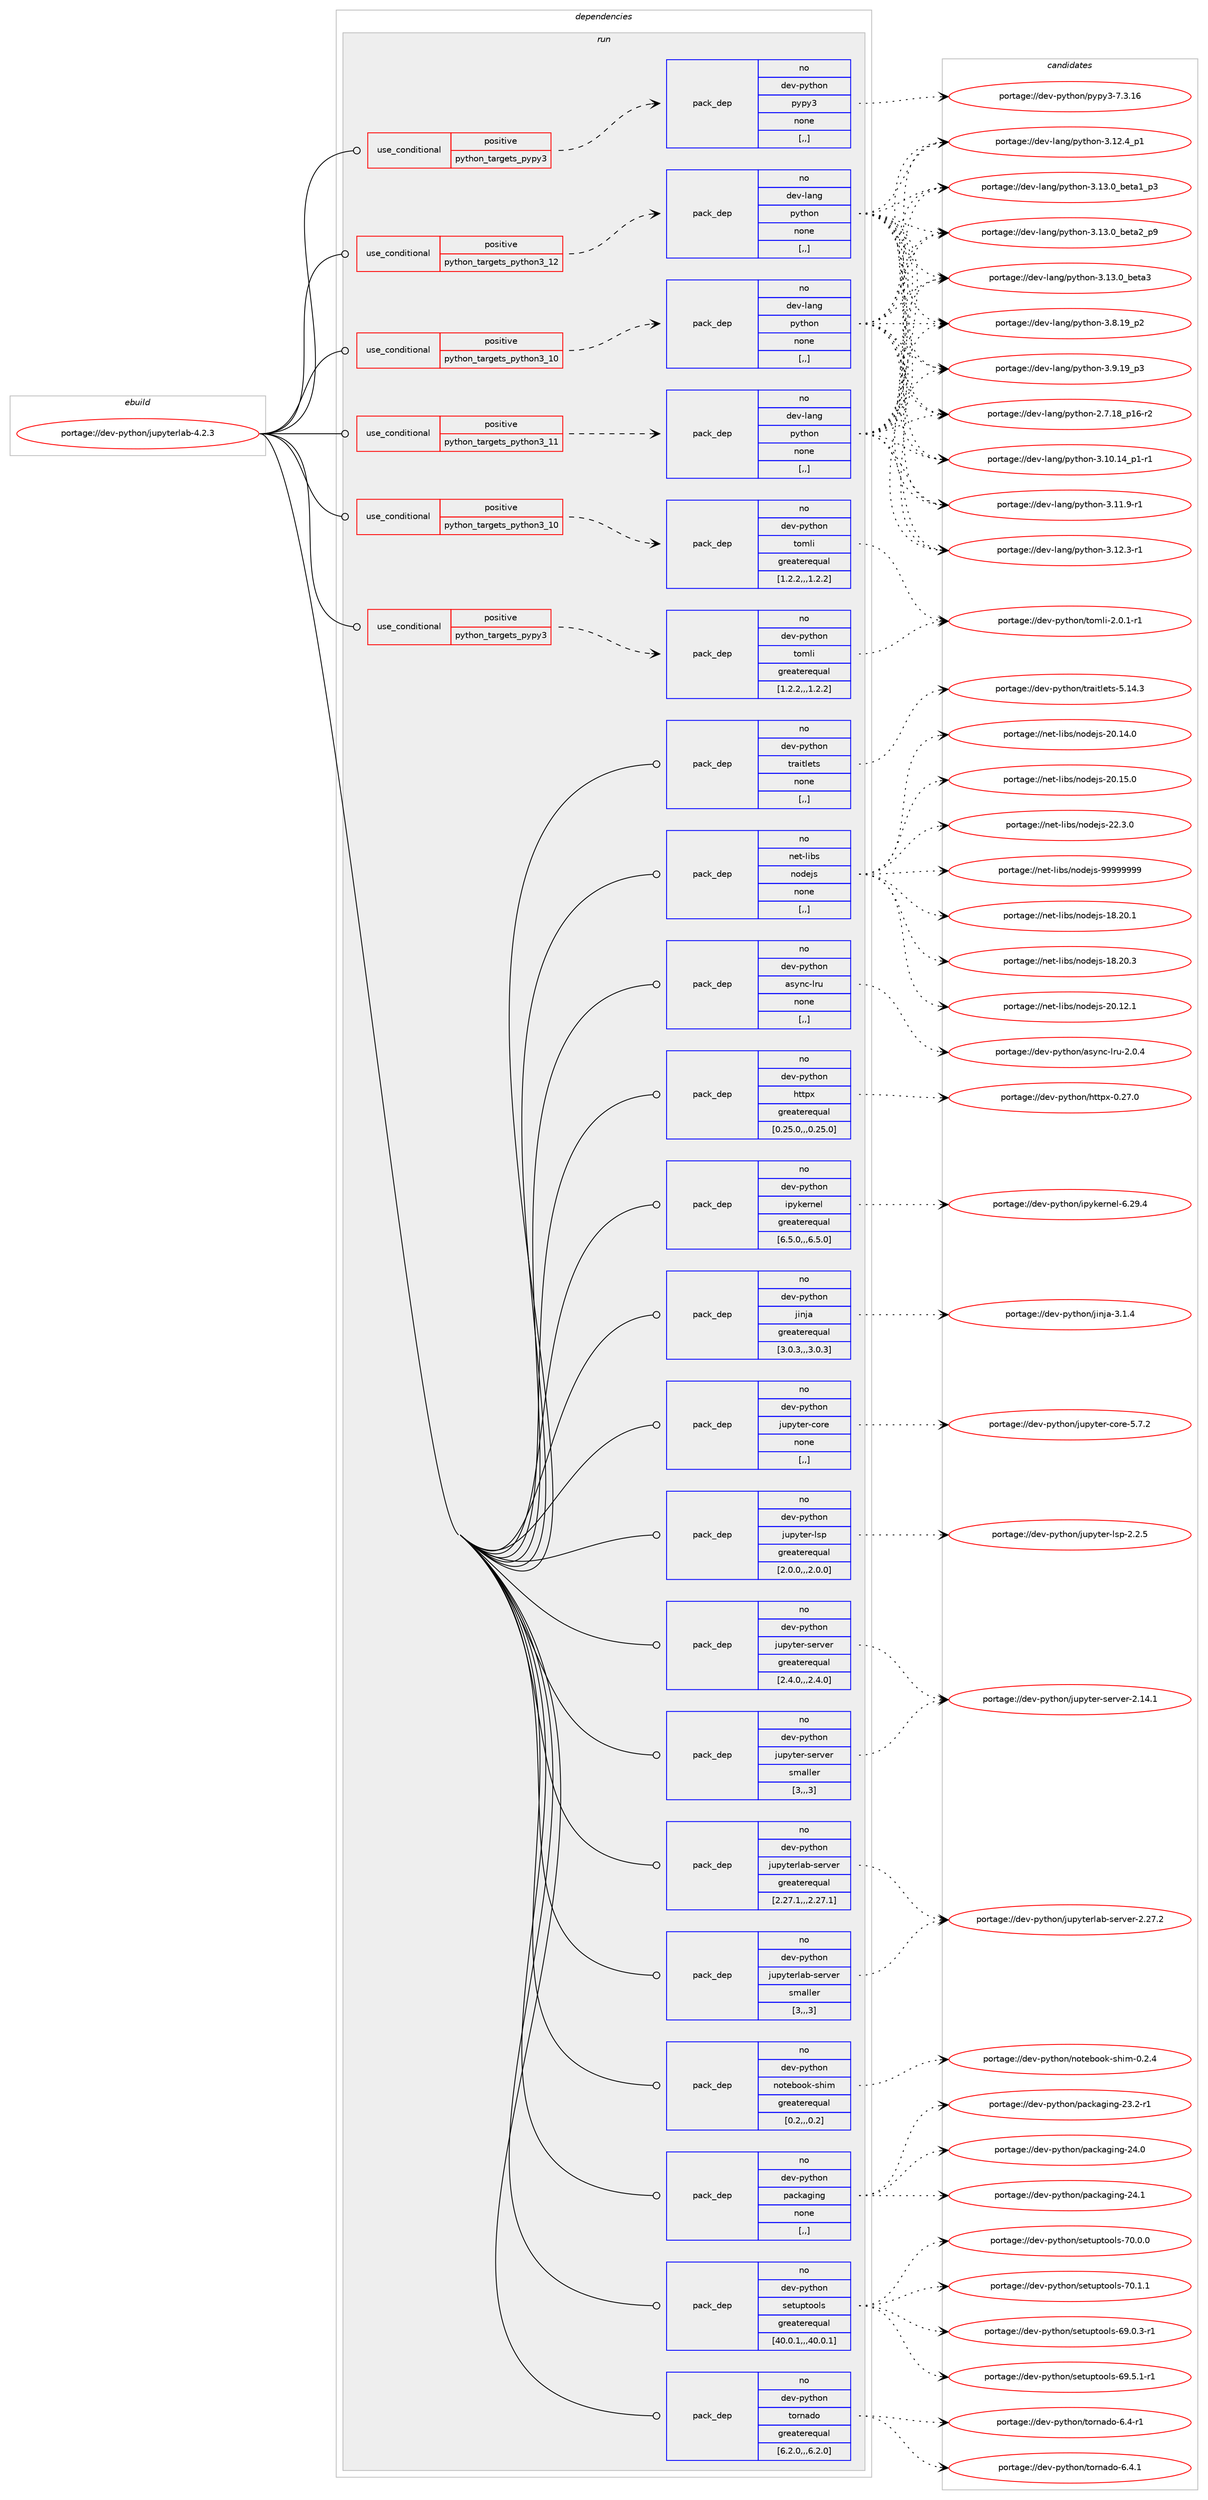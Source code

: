 digraph prolog {

# *************
# Graph options
# *************

newrank=true;
concentrate=true;
compound=true;
graph [rankdir=LR,fontname=Helvetica,fontsize=10,ranksep=1.5];#, ranksep=2.5, nodesep=0.2];
edge  [arrowhead=vee];
node  [fontname=Helvetica,fontsize=10];

# **********
# The ebuild
# **********

subgraph cluster_leftcol {
color=gray;
rank=same;
label=<<i>ebuild</i>>;
id [label="portage://dev-python/jupyterlab-4.2.3", color=red, width=4, href="../dev-python/jupyterlab-4.2.3.svg"];
}

# ****************
# The dependencies
# ****************

subgraph cluster_midcol {
color=gray;
label=<<i>dependencies</i>>;
subgraph cluster_compile {
fillcolor="#eeeeee";
style=filled;
label=<<i>compile</i>>;
}
subgraph cluster_compileandrun {
fillcolor="#eeeeee";
style=filled;
label=<<i>compile and run</i>>;
}
subgraph cluster_run {
fillcolor="#eeeeee";
style=filled;
label=<<i>run</i>>;
subgraph cond33162 {
dependency146181 [label=<<TABLE BORDER="0" CELLBORDER="1" CELLSPACING="0" CELLPADDING="4"><TR><TD ROWSPAN="3" CELLPADDING="10">use_conditional</TD></TR><TR><TD>positive</TD></TR><TR><TD>python_targets_pypy3</TD></TR></TABLE>>, shape=none, color=red];
subgraph pack111804 {
dependency146182 [label=<<TABLE BORDER="0" CELLBORDER="1" CELLSPACING="0" CELLPADDING="4" WIDTH="220"><TR><TD ROWSPAN="6" CELLPADDING="30">pack_dep</TD></TR><TR><TD WIDTH="110">no</TD></TR><TR><TD>dev-python</TD></TR><TR><TD>pypy3</TD></TR><TR><TD>none</TD></TR><TR><TD>[,,]</TD></TR></TABLE>>, shape=none, color=blue];
}
dependency146181:e -> dependency146182:w [weight=20,style="dashed",arrowhead="vee"];
}
id:e -> dependency146181:w [weight=20,style="solid",arrowhead="odot"];
subgraph cond33163 {
dependency146183 [label=<<TABLE BORDER="0" CELLBORDER="1" CELLSPACING="0" CELLPADDING="4"><TR><TD ROWSPAN="3" CELLPADDING="10">use_conditional</TD></TR><TR><TD>positive</TD></TR><TR><TD>python_targets_pypy3</TD></TR></TABLE>>, shape=none, color=red];
subgraph pack111805 {
dependency146184 [label=<<TABLE BORDER="0" CELLBORDER="1" CELLSPACING="0" CELLPADDING="4" WIDTH="220"><TR><TD ROWSPAN="6" CELLPADDING="30">pack_dep</TD></TR><TR><TD WIDTH="110">no</TD></TR><TR><TD>dev-python</TD></TR><TR><TD>tomli</TD></TR><TR><TD>greaterequal</TD></TR><TR><TD>[1.2.2,,,1.2.2]</TD></TR></TABLE>>, shape=none, color=blue];
}
dependency146183:e -> dependency146184:w [weight=20,style="dashed",arrowhead="vee"];
}
id:e -> dependency146183:w [weight=20,style="solid",arrowhead="odot"];
subgraph cond33164 {
dependency146185 [label=<<TABLE BORDER="0" CELLBORDER="1" CELLSPACING="0" CELLPADDING="4"><TR><TD ROWSPAN="3" CELLPADDING="10">use_conditional</TD></TR><TR><TD>positive</TD></TR><TR><TD>python_targets_python3_10</TD></TR></TABLE>>, shape=none, color=red];
subgraph pack111806 {
dependency146186 [label=<<TABLE BORDER="0" CELLBORDER="1" CELLSPACING="0" CELLPADDING="4" WIDTH="220"><TR><TD ROWSPAN="6" CELLPADDING="30">pack_dep</TD></TR><TR><TD WIDTH="110">no</TD></TR><TR><TD>dev-lang</TD></TR><TR><TD>python</TD></TR><TR><TD>none</TD></TR><TR><TD>[,,]</TD></TR></TABLE>>, shape=none, color=blue];
}
dependency146185:e -> dependency146186:w [weight=20,style="dashed",arrowhead="vee"];
}
id:e -> dependency146185:w [weight=20,style="solid",arrowhead="odot"];
subgraph cond33165 {
dependency146187 [label=<<TABLE BORDER="0" CELLBORDER="1" CELLSPACING="0" CELLPADDING="4"><TR><TD ROWSPAN="3" CELLPADDING="10">use_conditional</TD></TR><TR><TD>positive</TD></TR><TR><TD>python_targets_python3_10</TD></TR></TABLE>>, shape=none, color=red];
subgraph pack111807 {
dependency146188 [label=<<TABLE BORDER="0" CELLBORDER="1" CELLSPACING="0" CELLPADDING="4" WIDTH="220"><TR><TD ROWSPAN="6" CELLPADDING="30">pack_dep</TD></TR><TR><TD WIDTH="110">no</TD></TR><TR><TD>dev-python</TD></TR><TR><TD>tomli</TD></TR><TR><TD>greaterequal</TD></TR><TR><TD>[1.2.2,,,1.2.2]</TD></TR></TABLE>>, shape=none, color=blue];
}
dependency146187:e -> dependency146188:w [weight=20,style="dashed",arrowhead="vee"];
}
id:e -> dependency146187:w [weight=20,style="solid",arrowhead="odot"];
subgraph cond33166 {
dependency146189 [label=<<TABLE BORDER="0" CELLBORDER="1" CELLSPACING="0" CELLPADDING="4"><TR><TD ROWSPAN="3" CELLPADDING="10">use_conditional</TD></TR><TR><TD>positive</TD></TR><TR><TD>python_targets_python3_11</TD></TR></TABLE>>, shape=none, color=red];
subgraph pack111808 {
dependency146190 [label=<<TABLE BORDER="0" CELLBORDER="1" CELLSPACING="0" CELLPADDING="4" WIDTH="220"><TR><TD ROWSPAN="6" CELLPADDING="30">pack_dep</TD></TR><TR><TD WIDTH="110">no</TD></TR><TR><TD>dev-lang</TD></TR><TR><TD>python</TD></TR><TR><TD>none</TD></TR><TR><TD>[,,]</TD></TR></TABLE>>, shape=none, color=blue];
}
dependency146189:e -> dependency146190:w [weight=20,style="dashed",arrowhead="vee"];
}
id:e -> dependency146189:w [weight=20,style="solid",arrowhead="odot"];
subgraph cond33167 {
dependency146191 [label=<<TABLE BORDER="0" CELLBORDER="1" CELLSPACING="0" CELLPADDING="4"><TR><TD ROWSPAN="3" CELLPADDING="10">use_conditional</TD></TR><TR><TD>positive</TD></TR><TR><TD>python_targets_python3_12</TD></TR></TABLE>>, shape=none, color=red];
subgraph pack111809 {
dependency146192 [label=<<TABLE BORDER="0" CELLBORDER="1" CELLSPACING="0" CELLPADDING="4" WIDTH="220"><TR><TD ROWSPAN="6" CELLPADDING="30">pack_dep</TD></TR><TR><TD WIDTH="110">no</TD></TR><TR><TD>dev-lang</TD></TR><TR><TD>python</TD></TR><TR><TD>none</TD></TR><TR><TD>[,,]</TD></TR></TABLE>>, shape=none, color=blue];
}
dependency146191:e -> dependency146192:w [weight=20,style="dashed",arrowhead="vee"];
}
id:e -> dependency146191:w [weight=20,style="solid",arrowhead="odot"];
subgraph pack111810 {
dependency146193 [label=<<TABLE BORDER="0" CELLBORDER="1" CELLSPACING="0" CELLPADDING="4" WIDTH="220"><TR><TD ROWSPAN="6" CELLPADDING="30">pack_dep</TD></TR><TR><TD WIDTH="110">no</TD></TR><TR><TD>dev-python</TD></TR><TR><TD>async-lru</TD></TR><TR><TD>none</TD></TR><TR><TD>[,,]</TD></TR></TABLE>>, shape=none, color=blue];
}
id:e -> dependency146193:w [weight=20,style="solid",arrowhead="odot"];
subgraph pack111811 {
dependency146194 [label=<<TABLE BORDER="0" CELLBORDER="1" CELLSPACING="0" CELLPADDING="4" WIDTH="220"><TR><TD ROWSPAN="6" CELLPADDING="30">pack_dep</TD></TR><TR><TD WIDTH="110">no</TD></TR><TR><TD>dev-python</TD></TR><TR><TD>httpx</TD></TR><TR><TD>greaterequal</TD></TR><TR><TD>[0.25.0,,,0.25.0]</TD></TR></TABLE>>, shape=none, color=blue];
}
id:e -> dependency146194:w [weight=20,style="solid",arrowhead="odot"];
subgraph pack111812 {
dependency146195 [label=<<TABLE BORDER="0" CELLBORDER="1" CELLSPACING="0" CELLPADDING="4" WIDTH="220"><TR><TD ROWSPAN="6" CELLPADDING="30">pack_dep</TD></TR><TR><TD WIDTH="110">no</TD></TR><TR><TD>dev-python</TD></TR><TR><TD>ipykernel</TD></TR><TR><TD>greaterequal</TD></TR><TR><TD>[6.5.0,,,6.5.0]</TD></TR></TABLE>>, shape=none, color=blue];
}
id:e -> dependency146195:w [weight=20,style="solid",arrowhead="odot"];
subgraph pack111813 {
dependency146196 [label=<<TABLE BORDER="0" CELLBORDER="1" CELLSPACING="0" CELLPADDING="4" WIDTH="220"><TR><TD ROWSPAN="6" CELLPADDING="30">pack_dep</TD></TR><TR><TD WIDTH="110">no</TD></TR><TR><TD>dev-python</TD></TR><TR><TD>jinja</TD></TR><TR><TD>greaterequal</TD></TR><TR><TD>[3.0.3,,,3.0.3]</TD></TR></TABLE>>, shape=none, color=blue];
}
id:e -> dependency146196:w [weight=20,style="solid",arrowhead="odot"];
subgraph pack111814 {
dependency146197 [label=<<TABLE BORDER="0" CELLBORDER="1" CELLSPACING="0" CELLPADDING="4" WIDTH="220"><TR><TD ROWSPAN="6" CELLPADDING="30">pack_dep</TD></TR><TR><TD WIDTH="110">no</TD></TR><TR><TD>dev-python</TD></TR><TR><TD>jupyter-core</TD></TR><TR><TD>none</TD></TR><TR><TD>[,,]</TD></TR></TABLE>>, shape=none, color=blue];
}
id:e -> dependency146197:w [weight=20,style="solid",arrowhead="odot"];
subgraph pack111815 {
dependency146198 [label=<<TABLE BORDER="0" CELLBORDER="1" CELLSPACING="0" CELLPADDING="4" WIDTH="220"><TR><TD ROWSPAN="6" CELLPADDING="30">pack_dep</TD></TR><TR><TD WIDTH="110">no</TD></TR><TR><TD>dev-python</TD></TR><TR><TD>jupyter-lsp</TD></TR><TR><TD>greaterequal</TD></TR><TR><TD>[2.0.0,,,2.0.0]</TD></TR></TABLE>>, shape=none, color=blue];
}
id:e -> dependency146198:w [weight=20,style="solid",arrowhead="odot"];
subgraph pack111816 {
dependency146199 [label=<<TABLE BORDER="0" CELLBORDER="1" CELLSPACING="0" CELLPADDING="4" WIDTH="220"><TR><TD ROWSPAN="6" CELLPADDING="30">pack_dep</TD></TR><TR><TD WIDTH="110">no</TD></TR><TR><TD>dev-python</TD></TR><TR><TD>jupyter-server</TD></TR><TR><TD>greaterequal</TD></TR><TR><TD>[2.4.0,,,2.4.0]</TD></TR></TABLE>>, shape=none, color=blue];
}
id:e -> dependency146199:w [weight=20,style="solid",arrowhead="odot"];
subgraph pack111817 {
dependency146200 [label=<<TABLE BORDER="0" CELLBORDER="1" CELLSPACING="0" CELLPADDING="4" WIDTH="220"><TR><TD ROWSPAN="6" CELLPADDING="30">pack_dep</TD></TR><TR><TD WIDTH="110">no</TD></TR><TR><TD>dev-python</TD></TR><TR><TD>jupyter-server</TD></TR><TR><TD>smaller</TD></TR><TR><TD>[3,,,3]</TD></TR></TABLE>>, shape=none, color=blue];
}
id:e -> dependency146200:w [weight=20,style="solid",arrowhead="odot"];
subgraph pack111818 {
dependency146201 [label=<<TABLE BORDER="0" CELLBORDER="1" CELLSPACING="0" CELLPADDING="4" WIDTH="220"><TR><TD ROWSPAN="6" CELLPADDING="30">pack_dep</TD></TR><TR><TD WIDTH="110">no</TD></TR><TR><TD>dev-python</TD></TR><TR><TD>jupyterlab-server</TD></TR><TR><TD>greaterequal</TD></TR><TR><TD>[2.27.1,,,2.27.1]</TD></TR></TABLE>>, shape=none, color=blue];
}
id:e -> dependency146201:w [weight=20,style="solid",arrowhead="odot"];
subgraph pack111819 {
dependency146202 [label=<<TABLE BORDER="0" CELLBORDER="1" CELLSPACING="0" CELLPADDING="4" WIDTH="220"><TR><TD ROWSPAN="6" CELLPADDING="30">pack_dep</TD></TR><TR><TD WIDTH="110">no</TD></TR><TR><TD>dev-python</TD></TR><TR><TD>jupyterlab-server</TD></TR><TR><TD>smaller</TD></TR><TR><TD>[3,,,3]</TD></TR></TABLE>>, shape=none, color=blue];
}
id:e -> dependency146202:w [weight=20,style="solid",arrowhead="odot"];
subgraph pack111820 {
dependency146203 [label=<<TABLE BORDER="0" CELLBORDER="1" CELLSPACING="0" CELLPADDING="4" WIDTH="220"><TR><TD ROWSPAN="6" CELLPADDING="30">pack_dep</TD></TR><TR><TD WIDTH="110">no</TD></TR><TR><TD>dev-python</TD></TR><TR><TD>notebook-shim</TD></TR><TR><TD>greaterequal</TD></TR><TR><TD>[0.2,,,0.2]</TD></TR></TABLE>>, shape=none, color=blue];
}
id:e -> dependency146203:w [weight=20,style="solid",arrowhead="odot"];
subgraph pack111821 {
dependency146204 [label=<<TABLE BORDER="0" CELLBORDER="1" CELLSPACING="0" CELLPADDING="4" WIDTH="220"><TR><TD ROWSPAN="6" CELLPADDING="30">pack_dep</TD></TR><TR><TD WIDTH="110">no</TD></TR><TR><TD>dev-python</TD></TR><TR><TD>packaging</TD></TR><TR><TD>none</TD></TR><TR><TD>[,,]</TD></TR></TABLE>>, shape=none, color=blue];
}
id:e -> dependency146204:w [weight=20,style="solid",arrowhead="odot"];
subgraph pack111822 {
dependency146205 [label=<<TABLE BORDER="0" CELLBORDER="1" CELLSPACING="0" CELLPADDING="4" WIDTH="220"><TR><TD ROWSPAN="6" CELLPADDING="30">pack_dep</TD></TR><TR><TD WIDTH="110">no</TD></TR><TR><TD>dev-python</TD></TR><TR><TD>setuptools</TD></TR><TR><TD>greaterequal</TD></TR><TR><TD>[40.0.1,,,40.0.1]</TD></TR></TABLE>>, shape=none, color=blue];
}
id:e -> dependency146205:w [weight=20,style="solid",arrowhead="odot"];
subgraph pack111823 {
dependency146206 [label=<<TABLE BORDER="0" CELLBORDER="1" CELLSPACING="0" CELLPADDING="4" WIDTH="220"><TR><TD ROWSPAN="6" CELLPADDING="30">pack_dep</TD></TR><TR><TD WIDTH="110">no</TD></TR><TR><TD>dev-python</TD></TR><TR><TD>tornado</TD></TR><TR><TD>greaterequal</TD></TR><TR><TD>[6.2.0,,,6.2.0]</TD></TR></TABLE>>, shape=none, color=blue];
}
id:e -> dependency146206:w [weight=20,style="solid",arrowhead="odot"];
subgraph pack111824 {
dependency146207 [label=<<TABLE BORDER="0" CELLBORDER="1" CELLSPACING="0" CELLPADDING="4" WIDTH="220"><TR><TD ROWSPAN="6" CELLPADDING="30">pack_dep</TD></TR><TR><TD WIDTH="110">no</TD></TR><TR><TD>dev-python</TD></TR><TR><TD>traitlets</TD></TR><TR><TD>none</TD></TR><TR><TD>[,,]</TD></TR></TABLE>>, shape=none, color=blue];
}
id:e -> dependency146207:w [weight=20,style="solid",arrowhead="odot"];
subgraph pack111825 {
dependency146208 [label=<<TABLE BORDER="0" CELLBORDER="1" CELLSPACING="0" CELLPADDING="4" WIDTH="220"><TR><TD ROWSPAN="6" CELLPADDING="30">pack_dep</TD></TR><TR><TD WIDTH="110">no</TD></TR><TR><TD>net-libs</TD></TR><TR><TD>nodejs</TD></TR><TR><TD>none</TD></TR><TR><TD>[,,]</TD></TR></TABLE>>, shape=none, color=blue];
}
id:e -> dependency146208:w [weight=20,style="solid",arrowhead="odot"];
}
}

# **************
# The candidates
# **************

subgraph cluster_choices {
rank=same;
color=gray;
label=<<i>candidates</i>>;

subgraph choice111804 {
color=black;
nodesep=1;
choice10010111845112121116104111110471121211121215145554651464954 [label="portage://dev-python/pypy3-7.3.16", color=red, width=4,href="../dev-python/pypy3-7.3.16.svg"];
dependency146182:e -> choice10010111845112121116104111110471121211121215145554651464954:w [style=dotted,weight="100"];
}
subgraph choice111805 {
color=black;
nodesep=1;
choice10010111845112121116104111110471161111091081054550464846494511449 [label="portage://dev-python/tomli-2.0.1-r1", color=red, width=4,href="../dev-python/tomli-2.0.1-r1.svg"];
dependency146184:e -> choice10010111845112121116104111110471161111091081054550464846494511449:w [style=dotted,weight="100"];
}
subgraph choice111806 {
color=black;
nodesep=1;
choice100101118451089711010347112121116104111110455046554649569511249544511450 [label="portage://dev-lang/python-2.7.18_p16-r2", color=red, width=4,href="../dev-lang/python-2.7.18_p16-r2.svg"];
choice100101118451089711010347112121116104111110455146494846495295112494511449 [label="portage://dev-lang/python-3.10.14_p1-r1", color=red, width=4,href="../dev-lang/python-3.10.14_p1-r1.svg"];
choice100101118451089711010347112121116104111110455146494946574511449 [label="portage://dev-lang/python-3.11.9-r1", color=red, width=4,href="../dev-lang/python-3.11.9-r1.svg"];
choice100101118451089711010347112121116104111110455146495046514511449 [label="portage://dev-lang/python-3.12.3-r1", color=red, width=4,href="../dev-lang/python-3.12.3-r1.svg"];
choice100101118451089711010347112121116104111110455146495046529511249 [label="portage://dev-lang/python-3.12.4_p1", color=red, width=4,href="../dev-lang/python-3.12.4_p1.svg"];
choice10010111845108971101034711212111610411111045514649514648959810111697499511251 [label="portage://dev-lang/python-3.13.0_beta1_p3", color=red, width=4,href="../dev-lang/python-3.13.0_beta1_p3.svg"];
choice10010111845108971101034711212111610411111045514649514648959810111697509511257 [label="portage://dev-lang/python-3.13.0_beta2_p9", color=red, width=4,href="../dev-lang/python-3.13.0_beta2_p9.svg"];
choice1001011184510897110103471121211161041111104551464951464895981011169751 [label="portage://dev-lang/python-3.13.0_beta3", color=red, width=4,href="../dev-lang/python-3.13.0_beta3.svg"];
choice100101118451089711010347112121116104111110455146564649579511250 [label="portage://dev-lang/python-3.8.19_p2", color=red, width=4,href="../dev-lang/python-3.8.19_p2.svg"];
choice100101118451089711010347112121116104111110455146574649579511251 [label="portage://dev-lang/python-3.9.19_p3", color=red, width=4,href="../dev-lang/python-3.9.19_p3.svg"];
dependency146186:e -> choice100101118451089711010347112121116104111110455046554649569511249544511450:w [style=dotted,weight="100"];
dependency146186:e -> choice100101118451089711010347112121116104111110455146494846495295112494511449:w [style=dotted,weight="100"];
dependency146186:e -> choice100101118451089711010347112121116104111110455146494946574511449:w [style=dotted,weight="100"];
dependency146186:e -> choice100101118451089711010347112121116104111110455146495046514511449:w [style=dotted,weight="100"];
dependency146186:e -> choice100101118451089711010347112121116104111110455146495046529511249:w [style=dotted,weight="100"];
dependency146186:e -> choice10010111845108971101034711212111610411111045514649514648959810111697499511251:w [style=dotted,weight="100"];
dependency146186:e -> choice10010111845108971101034711212111610411111045514649514648959810111697509511257:w [style=dotted,weight="100"];
dependency146186:e -> choice1001011184510897110103471121211161041111104551464951464895981011169751:w [style=dotted,weight="100"];
dependency146186:e -> choice100101118451089711010347112121116104111110455146564649579511250:w [style=dotted,weight="100"];
dependency146186:e -> choice100101118451089711010347112121116104111110455146574649579511251:w [style=dotted,weight="100"];
}
subgraph choice111807 {
color=black;
nodesep=1;
choice10010111845112121116104111110471161111091081054550464846494511449 [label="portage://dev-python/tomli-2.0.1-r1", color=red, width=4,href="../dev-python/tomli-2.0.1-r1.svg"];
dependency146188:e -> choice10010111845112121116104111110471161111091081054550464846494511449:w [style=dotted,weight="100"];
}
subgraph choice111808 {
color=black;
nodesep=1;
choice100101118451089711010347112121116104111110455046554649569511249544511450 [label="portage://dev-lang/python-2.7.18_p16-r2", color=red, width=4,href="../dev-lang/python-2.7.18_p16-r2.svg"];
choice100101118451089711010347112121116104111110455146494846495295112494511449 [label="portage://dev-lang/python-3.10.14_p1-r1", color=red, width=4,href="../dev-lang/python-3.10.14_p1-r1.svg"];
choice100101118451089711010347112121116104111110455146494946574511449 [label="portage://dev-lang/python-3.11.9-r1", color=red, width=4,href="../dev-lang/python-3.11.9-r1.svg"];
choice100101118451089711010347112121116104111110455146495046514511449 [label="portage://dev-lang/python-3.12.3-r1", color=red, width=4,href="../dev-lang/python-3.12.3-r1.svg"];
choice100101118451089711010347112121116104111110455146495046529511249 [label="portage://dev-lang/python-3.12.4_p1", color=red, width=4,href="../dev-lang/python-3.12.4_p1.svg"];
choice10010111845108971101034711212111610411111045514649514648959810111697499511251 [label="portage://dev-lang/python-3.13.0_beta1_p3", color=red, width=4,href="../dev-lang/python-3.13.0_beta1_p3.svg"];
choice10010111845108971101034711212111610411111045514649514648959810111697509511257 [label="portage://dev-lang/python-3.13.0_beta2_p9", color=red, width=4,href="../dev-lang/python-3.13.0_beta2_p9.svg"];
choice1001011184510897110103471121211161041111104551464951464895981011169751 [label="portage://dev-lang/python-3.13.0_beta3", color=red, width=4,href="../dev-lang/python-3.13.0_beta3.svg"];
choice100101118451089711010347112121116104111110455146564649579511250 [label="portage://dev-lang/python-3.8.19_p2", color=red, width=4,href="../dev-lang/python-3.8.19_p2.svg"];
choice100101118451089711010347112121116104111110455146574649579511251 [label="portage://dev-lang/python-3.9.19_p3", color=red, width=4,href="../dev-lang/python-3.9.19_p3.svg"];
dependency146190:e -> choice100101118451089711010347112121116104111110455046554649569511249544511450:w [style=dotted,weight="100"];
dependency146190:e -> choice100101118451089711010347112121116104111110455146494846495295112494511449:w [style=dotted,weight="100"];
dependency146190:e -> choice100101118451089711010347112121116104111110455146494946574511449:w [style=dotted,weight="100"];
dependency146190:e -> choice100101118451089711010347112121116104111110455146495046514511449:w [style=dotted,weight="100"];
dependency146190:e -> choice100101118451089711010347112121116104111110455146495046529511249:w [style=dotted,weight="100"];
dependency146190:e -> choice10010111845108971101034711212111610411111045514649514648959810111697499511251:w [style=dotted,weight="100"];
dependency146190:e -> choice10010111845108971101034711212111610411111045514649514648959810111697509511257:w [style=dotted,weight="100"];
dependency146190:e -> choice1001011184510897110103471121211161041111104551464951464895981011169751:w [style=dotted,weight="100"];
dependency146190:e -> choice100101118451089711010347112121116104111110455146564649579511250:w [style=dotted,weight="100"];
dependency146190:e -> choice100101118451089711010347112121116104111110455146574649579511251:w [style=dotted,weight="100"];
}
subgraph choice111809 {
color=black;
nodesep=1;
choice100101118451089711010347112121116104111110455046554649569511249544511450 [label="portage://dev-lang/python-2.7.18_p16-r2", color=red, width=4,href="../dev-lang/python-2.7.18_p16-r2.svg"];
choice100101118451089711010347112121116104111110455146494846495295112494511449 [label="portage://dev-lang/python-3.10.14_p1-r1", color=red, width=4,href="../dev-lang/python-3.10.14_p1-r1.svg"];
choice100101118451089711010347112121116104111110455146494946574511449 [label="portage://dev-lang/python-3.11.9-r1", color=red, width=4,href="../dev-lang/python-3.11.9-r1.svg"];
choice100101118451089711010347112121116104111110455146495046514511449 [label="portage://dev-lang/python-3.12.3-r1", color=red, width=4,href="../dev-lang/python-3.12.3-r1.svg"];
choice100101118451089711010347112121116104111110455146495046529511249 [label="portage://dev-lang/python-3.12.4_p1", color=red, width=4,href="../dev-lang/python-3.12.4_p1.svg"];
choice10010111845108971101034711212111610411111045514649514648959810111697499511251 [label="portage://dev-lang/python-3.13.0_beta1_p3", color=red, width=4,href="../dev-lang/python-3.13.0_beta1_p3.svg"];
choice10010111845108971101034711212111610411111045514649514648959810111697509511257 [label="portage://dev-lang/python-3.13.0_beta2_p9", color=red, width=4,href="../dev-lang/python-3.13.0_beta2_p9.svg"];
choice1001011184510897110103471121211161041111104551464951464895981011169751 [label="portage://dev-lang/python-3.13.0_beta3", color=red, width=4,href="../dev-lang/python-3.13.0_beta3.svg"];
choice100101118451089711010347112121116104111110455146564649579511250 [label="portage://dev-lang/python-3.8.19_p2", color=red, width=4,href="../dev-lang/python-3.8.19_p2.svg"];
choice100101118451089711010347112121116104111110455146574649579511251 [label="portage://dev-lang/python-3.9.19_p3", color=red, width=4,href="../dev-lang/python-3.9.19_p3.svg"];
dependency146192:e -> choice100101118451089711010347112121116104111110455046554649569511249544511450:w [style=dotted,weight="100"];
dependency146192:e -> choice100101118451089711010347112121116104111110455146494846495295112494511449:w [style=dotted,weight="100"];
dependency146192:e -> choice100101118451089711010347112121116104111110455146494946574511449:w [style=dotted,weight="100"];
dependency146192:e -> choice100101118451089711010347112121116104111110455146495046514511449:w [style=dotted,weight="100"];
dependency146192:e -> choice100101118451089711010347112121116104111110455146495046529511249:w [style=dotted,weight="100"];
dependency146192:e -> choice10010111845108971101034711212111610411111045514649514648959810111697499511251:w [style=dotted,weight="100"];
dependency146192:e -> choice10010111845108971101034711212111610411111045514649514648959810111697509511257:w [style=dotted,weight="100"];
dependency146192:e -> choice1001011184510897110103471121211161041111104551464951464895981011169751:w [style=dotted,weight="100"];
dependency146192:e -> choice100101118451089711010347112121116104111110455146564649579511250:w [style=dotted,weight="100"];
dependency146192:e -> choice100101118451089711010347112121116104111110455146574649579511251:w [style=dotted,weight="100"];
}
subgraph choice111810 {
color=black;
nodesep=1;
choice1001011184511212111610411111047971151211109945108114117455046484652 [label="portage://dev-python/async-lru-2.0.4", color=red, width=4,href="../dev-python/async-lru-2.0.4.svg"];
dependency146193:e -> choice1001011184511212111610411111047971151211109945108114117455046484652:w [style=dotted,weight="100"];
}
subgraph choice111811 {
color=black;
nodesep=1;
choice100101118451121211161041111104710411611611212045484650554648 [label="portage://dev-python/httpx-0.27.0", color=red, width=4,href="../dev-python/httpx-0.27.0.svg"];
dependency146194:e -> choice100101118451121211161041111104710411611611212045484650554648:w [style=dotted,weight="100"];
}
subgraph choice111812 {
color=black;
nodesep=1;
choice100101118451121211161041111104710511212110710111411010110845544650574652 [label="portage://dev-python/ipykernel-6.29.4", color=red, width=4,href="../dev-python/ipykernel-6.29.4.svg"];
dependency146195:e -> choice100101118451121211161041111104710511212110710111411010110845544650574652:w [style=dotted,weight="100"];
}
subgraph choice111813 {
color=black;
nodesep=1;
choice100101118451121211161041111104710610511010697455146494652 [label="portage://dev-python/jinja-3.1.4", color=red, width=4,href="../dev-python/jinja-3.1.4.svg"];
dependency146196:e -> choice100101118451121211161041111104710610511010697455146494652:w [style=dotted,weight="100"];
}
subgraph choice111814 {
color=black;
nodesep=1;
choice10010111845112121116104111110471061171121211161011144599111114101455346554650 [label="portage://dev-python/jupyter-core-5.7.2", color=red, width=4,href="../dev-python/jupyter-core-5.7.2.svg"];
dependency146197:e -> choice10010111845112121116104111110471061171121211161011144599111114101455346554650:w [style=dotted,weight="100"];
}
subgraph choice111815 {
color=black;
nodesep=1;
choice100101118451121211161041111104710611711212111610111445108115112455046504653 [label="portage://dev-python/jupyter-lsp-2.2.5", color=red, width=4,href="../dev-python/jupyter-lsp-2.2.5.svg"];
dependency146198:e -> choice100101118451121211161041111104710611711212111610111445108115112455046504653:w [style=dotted,weight="100"];
}
subgraph choice111816 {
color=black;
nodesep=1;
choice10010111845112121116104111110471061171121211161011144511510111411810111445504649524649 [label="portage://dev-python/jupyter-server-2.14.1", color=red, width=4,href="../dev-python/jupyter-server-2.14.1.svg"];
dependency146199:e -> choice10010111845112121116104111110471061171121211161011144511510111411810111445504649524649:w [style=dotted,weight="100"];
}
subgraph choice111817 {
color=black;
nodesep=1;
choice10010111845112121116104111110471061171121211161011144511510111411810111445504649524649 [label="portage://dev-python/jupyter-server-2.14.1", color=red, width=4,href="../dev-python/jupyter-server-2.14.1.svg"];
dependency146200:e -> choice10010111845112121116104111110471061171121211161011144511510111411810111445504649524649:w [style=dotted,weight="100"];
}
subgraph choice111818 {
color=black;
nodesep=1;
choice100101118451121211161041111104710611711212111610111410897984511510111411810111445504650554650 [label="portage://dev-python/jupyterlab-server-2.27.2", color=red, width=4,href="../dev-python/jupyterlab-server-2.27.2.svg"];
dependency146201:e -> choice100101118451121211161041111104710611711212111610111410897984511510111411810111445504650554650:w [style=dotted,weight="100"];
}
subgraph choice111819 {
color=black;
nodesep=1;
choice100101118451121211161041111104710611711212111610111410897984511510111411810111445504650554650 [label="portage://dev-python/jupyterlab-server-2.27.2", color=red, width=4,href="../dev-python/jupyterlab-server-2.27.2.svg"];
dependency146202:e -> choice100101118451121211161041111104710611711212111610111410897984511510111411810111445504650554650:w [style=dotted,weight="100"];
}
subgraph choice111820 {
color=black;
nodesep=1;
choice10010111845112121116104111110471101111161019811111110745115104105109454846504652 [label="portage://dev-python/notebook-shim-0.2.4", color=red, width=4,href="../dev-python/notebook-shim-0.2.4.svg"];
dependency146203:e -> choice10010111845112121116104111110471101111161019811111110745115104105109454846504652:w [style=dotted,weight="100"];
}
subgraph choice111821 {
color=black;
nodesep=1;
choice100101118451121211161041111104711297991079710310511010345505146504511449 [label="portage://dev-python/packaging-23.2-r1", color=red, width=4,href="../dev-python/packaging-23.2-r1.svg"];
choice10010111845112121116104111110471129799107971031051101034550524648 [label="portage://dev-python/packaging-24.0", color=red, width=4,href="../dev-python/packaging-24.0.svg"];
choice10010111845112121116104111110471129799107971031051101034550524649 [label="portage://dev-python/packaging-24.1", color=red, width=4,href="../dev-python/packaging-24.1.svg"];
dependency146204:e -> choice100101118451121211161041111104711297991079710310511010345505146504511449:w [style=dotted,weight="100"];
dependency146204:e -> choice10010111845112121116104111110471129799107971031051101034550524648:w [style=dotted,weight="100"];
dependency146204:e -> choice10010111845112121116104111110471129799107971031051101034550524649:w [style=dotted,weight="100"];
}
subgraph choice111822 {
color=black;
nodesep=1;
choice1001011184511212111610411111047115101116117112116111111108115455457464846514511449 [label="portage://dev-python/setuptools-69.0.3-r1", color=red, width=4,href="../dev-python/setuptools-69.0.3-r1.svg"];
choice1001011184511212111610411111047115101116117112116111111108115455457465346494511449 [label="portage://dev-python/setuptools-69.5.1-r1", color=red, width=4,href="../dev-python/setuptools-69.5.1-r1.svg"];
choice100101118451121211161041111104711510111611711211611111110811545554846484648 [label="portage://dev-python/setuptools-70.0.0", color=red, width=4,href="../dev-python/setuptools-70.0.0.svg"];
choice100101118451121211161041111104711510111611711211611111110811545554846494649 [label="portage://dev-python/setuptools-70.1.1", color=red, width=4,href="../dev-python/setuptools-70.1.1.svg"];
dependency146205:e -> choice1001011184511212111610411111047115101116117112116111111108115455457464846514511449:w [style=dotted,weight="100"];
dependency146205:e -> choice1001011184511212111610411111047115101116117112116111111108115455457465346494511449:w [style=dotted,weight="100"];
dependency146205:e -> choice100101118451121211161041111104711510111611711211611111110811545554846484648:w [style=dotted,weight="100"];
dependency146205:e -> choice100101118451121211161041111104711510111611711211611111110811545554846494649:w [style=dotted,weight="100"];
}
subgraph choice111823 {
color=black;
nodesep=1;
choice100101118451121211161041111104711611111411097100111455446524511449 [label="portage://dev-python/tornado-6.4-r1", color=red, width=4,href="../dev-python/tornado-6.4-r1.svg"];
choice100101118451121211161041111104711611111411097100111455446524649 [label="portage://dev-python/tornado-6.4.1", color=red, width=4,href="../dev-python/tornado-6.4.1.svg"];
dependency146206:e -> choice100101118451121211161041111104711611111411097100111455446524511449:w [style=dotted,weight="100"];
dependency146206:e -> choice100101118451121211161041111104711611111411097100111455446524649:w [style=dotted,weight="100"];
}
subgraph choice111824 {
color=black;
nodesep=1;
choice10010111845112121116104111110471161149710511610810111611545534649524651 [label="portage://dev-python/traitlets-5.14.3", color=red, width=4,href="../dev-python/traitlets-5.14.3.svg"];
dependency146207:e -> choice10010111845112121116104111110471161149710511610810111611545534649524651:w [style=dotted,weight="100"];
}
subgraph choice111825 {
color=black;
nodesep=1;
choice1101011164510810598115471101111001011061154549564650484649 [label="portage://net-libs/nodejs-18.20.1", color=red, width=4,href="../net-libs/nodejs-18.20.1.svg"];
choice1101011164510810598115471101111001011061154549564650484651 [label="portage://net-libs/nodejs-18.20.3", color=red, width=4,href="../net-libs/nodejs-18.20.3.svg"];
choice1101011164510810598115471101111001011061154550484649504649 [label="portage://net-libs/nodejs-20.12.1", color=red, width=4,href="../net-libs/nodejs-20.12.1.svg"];
choice1101011164510810598115471101111001011061154550484649524648 [label="portage://net-libs/nodejs-20.14.0", color=red, width=4,href="../net-libs/nodejs-20.14.0.svg"];
choice1101011164510810598115471101111001011061154550484649534648 [label="portage://net-libs/nodejs-20.15.0", color=red, width=4,href="../net-libs/nodejs-20.15.0.svg"];
choice11010111645108105981154711011110010110611545505046514648 [label="portage://net-libs/nodejs-22.3.0", color=red, width=4,href="../net-libs/nodejs-22.3.0.svg"];
choice110101116451081059811547110111100101106115455757575757575757 [label="portage://net-libs/nodejs-99999999", color=red, width=4,href="../net-libs/nodejs-99999999.svg"];
dependency146208:e -> choice1101011164510810598115471101111001011061154549564650484649:w [style=dotted,weight="100"];
dependency146208:e -> choice1101011164510810598115471101111001011061154549564650484651:w [style=dotted,weight="100"];
dependency146208:e -> choice1101011164510810598115471101111001011061154550484649504649:w [style=dotted,weight="100"];
dependency146208:e -> choice1101011164510810598115471101111001011061154550484649524648:w [style=dotted,weight="100"];
dependency146208:e -> choice1101011164510810598115471101111001011061154550484649534648:w [style=dotted,weight="100"];
dependency146208:e -> choice11010111645108105981154711011110010110611545505046514648:w [style=dotted,weight="100"];
dependency146208:e -> choice110101116451081059811547110111100101106115455757575757575757:w [style=dotted,weight="100"];
}
}

}
